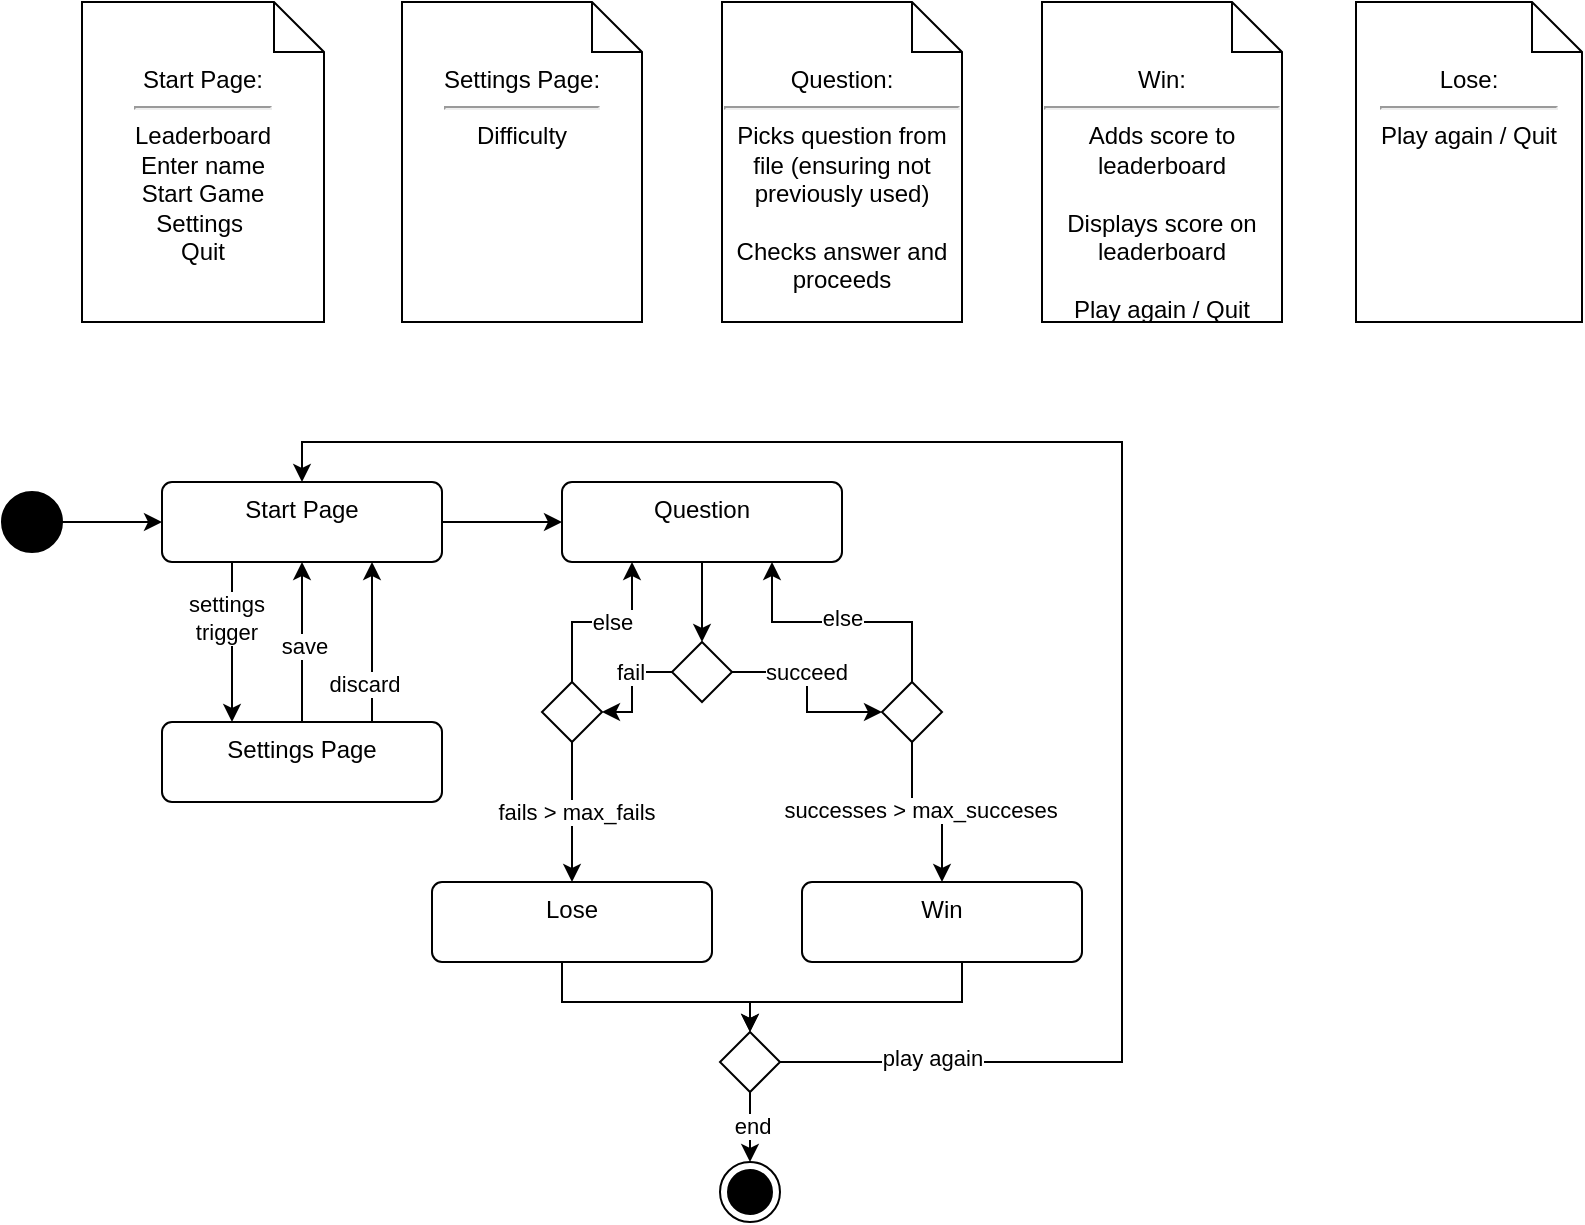<mxfile version="22.0.0" type="github">
  <diagram name="Page-1" id="EH6vzHhVtfIq1rMaXiGp">
    <mxGraphModel dx="2052" dy="1104" grid="1" gridSize="10" guides="1" tooltips="1" connect="1" arrows="1" fold="1" page="1" pageScale="1" pageWidth="827" pageHeight="1169" math="0" shadow="0">
      <root>
        <mxCell id="0" />
        <mxCell id="1" parent="0" />
        <mxCell id="173NpQcyIzZn2Q-eZ1-G-1" style="edgeStyle=orthogonalEdgeStyle;rounded=0;orthogonalLoop=1;jettySize=auto;html=1;entryX=0;entryY=0.5;entryDx=0;entryDy=0;" edge="1" parent="1" source="173NpQcyIzZn2Q-eZ1-G-2" target="173NpQcyIzZn2Q-eZ1-G-6">
          <mxGeometry relative="1" as="geometry" />
        </mxCell>
        <mxCell id="173NpQcyIzZn2Q-eZ1-G-2" value="" style="ellipse;fillColor=strokeColor;html=1;" vertex="1" parent="1">
          <mxGeometry x="40" y="285" width="30" height="30" as="geometry" />
        </mxCell>
        <mxCell id="173NpQcyIzZn2Q-eZ1-G-3" style="edgeStyle=orthogonalEdgeStyle;rounded=0;orthogonalLoop=1;jettySize=auto;html=1;exitX=0.25;exitY=1;exitDx=0;exitDy=0;entryX=0.25;entryY=0;entryDx=0;entryDy=0;" edge="1" parent="1" source="173NpQcyIzZn2Q-eZ1-G-6" target="173NpQcyIzZn2Q-eZ1-G-11">
          <mxGeometry relative="1" as="geometry" />
        </mxCell>
        <mxCell id="173NpQcyIzZn2Q-eZ1-G-4" value="settings&lt;br&gt;trigger" style="edgeLabel;html=1;align=center;verticalAlign=middle;resizable=0;points=[];" vertex="1" connectable="0" parent="173NpQcyIzZn2Q-eZ1-G-3">
          <mxGeometry x="-0.308" y="-3" relative="1" as="geometry">
            <mxPoint as="offset" />
          </mxGeometry>
        </mxCell>
        <mxCell id="173NpQcyIzZn2Q-eZ1-G-5" style="edgeStyle=orthogonalEdgeStyle;rounded=0;orthogonalLoop=1;jettySize=auto;html=1;entryX=0;entryY=0.5;entryDx=0;entryDy=0;" edge="1" parent="1" source="173NpQcyIzZn2Q-eZ1-G-6" target="173NpQcyIzZn2Q-eZ1-G-13">
          <mxGeometry relative="1" as="geometry" />
        </mxCell>
        <mxCell id="173NpQcyIzZn2Q-eZ1-G-6" value="Start Page" style="html=1;align=center;verticalAlign=top;rounded=1;absoluteArcSize=1;arcSize=10;dashed=0;whiteSpace=wrap;" vertex="1" parent="1">
          <mxGeometry x="120" y="280" width="140" height="40" as="geometry" />
        </mxCell>
        <mxCell id="173NpQcyIzZn2Q-eZ1-G-7" style="edgeStyle=orthogonalEdgeStyle;rounded=0;orthogonalLoop=1;jettySize=auto;html=1;exitX=0.5;exitY=0;exitDx=0;exitDy=0;entryX=0.5;entryY=1;entryDx=0;entryDy=0;" edge="1" parent="1" source="173NpQcyIzZn2Q-eZ1-G-11" target="173NpQcyIzZn2Q-eZ1-G-6">
          <mxGeometry relative="1" as="geometry" />
        </mxCell>
        <mxCell id="173NpQcyIzZn2Q-eZ1-G-8" value="save" style="edgeLabel;html=1;align=center;verticalAlign=middle;resizable=0;points=[];" vertex="1" connectable="0" parent="173NpQcyIzZn2Q-eZ1-G-7">
          <mxGeometry x="-0.033" y="-1" relative="1" as="geometry">
            <mxPoint as="offset" />
          </mxGeometry>
        </mxCell>
        <mxCell id="173NpQcyIzZn2Q-eZ1-G-9" style="edgeStyle=orthogonalEdgeStyle;rounded=0;orthogonalLoop=1;jettySize=auto;html=1;exitX=0.75;exitY=0;exitDx=0;exitDy=0;entryX=0.75;entryY=1;entryDx=0;entryDy=0;" edge="1" parent="1" source="173NpQcyIzZn2Q-eZ1-G-11" target="173NpQcyIzZn2Q-eZ1-G-6">
          <mxGeometry relative="1" as="geometry" />
        </mxCell>
        <mxCell id="173NpQcyIzZn2Q-eZ1-G-10" value="discard" style="edgeLabel;html=1;align=center;verticalAlign=middle;resizable=0;points=[];" vertex="1" connectable="0" parent="173NpQcyIzZn2Q-eZ1-G-9">
          <mxGeometry x="0.017" y="4" relative="1" as="geometry">
            <mxPoint y="21" as="offset" />
          </mxGeometry>
        </mxCell>
        <mxCell id="173NpQcyIzZn2Q-eZ1-G-11" value="Settings Page" style="html=1;align=center;verticalAlign=top;rounded=1;absoluteArcSize=1;arcSize=10;dashed=0;whiteSpace=wrap;" vertex="1" parent="1">
          <mxGeometry x="120" y="400" width="140" height="40" as="geometry" />
        </mxCell>
        <mxCell id="173NpQcyIzZn2Q-eZ1-G-12" style="edgeStyle=orthogonalEdgeStyle;rounded=0;orthogonalLoop=1;jettySize=auto;html=1;exitX=0.5;exitY=1;exitDx=0;exitDy=0;entryX=0.5;entryY=0;entryDx=0;entryDy=0;" edge="1" parent="1" source="173NpQcyIzZn2Q-eZ1-G-13" target="173NpQcyIzZn2Q-eZ1-G-18">
          <mxGeometry relative="1" as="geometry" />
        </mxCell>
        <mxCell id="173NpQcyIzZn2Q-eZ1-G-13" value="Question" style="html=1;align=center;verticalAlign=top;rounded=1;absoluteArcSize=1;arcSize=10;dashed=0;whiteSpace=wrap;" vertex="1" parent="1">
          <mxGeometry x="320" y="280" width="140" height="40" as="geometry" />
        </mxCell>
        <mxCell id="173NpQcyIzZn2Q-eZ1-G-14" style="edgeStyle=orthogonalEdgeStyle;rounded=0;orthogonalLoop=1;jettySize=auto;html=1;exitX=0;exitY=0.5;exitDx=0;exitDy=0;entryX=1;entryY=0.5;entryDx=0;entryDy=0;" edge="1" parent="1" source="173NpQcyIzZn2Q-eZ1-G-18" target="173NpQcyIzZn2Q-eZ1-G-28">
          <mxGeometry relative="1" as="geometry" />
        </mxCell>
        <mxCell id="173NpQcyIzZn2Q-eZ1-G-15" value="fail" style="edgeLabel;html=1;align=center;verticalAlign=middle;resizable=0;points=[];" vertex="1" connectable="0" parent="173NpQcyIzZn2Q-eZ1-G-14">
          <mxGeometry x="-0.413" y="2" relative="1" as="geometry">
            <mxPoint x="-5" y="-2" as="offset" />
          </mxGeometry>
        </mxCell>
        <mxCell id="173NpQcyIzZn2Q-eZ1-G-16" style="edgeStyle=orthogonalEdgeStyle;rounded=0;orthogonalLoop=1;jettySize=auto;html=1;exitX=1;exitY=0.5;exitDx=0;exitDy=0;entryX=0;entryY=0.5;entryDx=0;entryDy=0;" edge="1" parent="1" source="173NpQcyIzZn2Q-eZ1-G-18" target="173NpQcyIzZn2Q-eZ1-G-23">
          <mxGeometry relative="1" as="geometry" />
        </mxCell>
        <mxCell id="173NpQcyIzZn2Q-eZ1-G-17" value="succeed" style="edgeLabel;html=1;align=center;verticalAlign=middle;resizable=0;points=[];" vertex="1" connectable="0" parent="173NpQcyIzZn2Q-eZ1-G-16">
          <mxGeometry x="-0.21" y="-1" relative="1" as="geometry">
            <mxPoint as="offset" />
          </mxGeometry>
        </mxCell>
        <mxCell id="173NpQcyIzZn2Q-eZ1-G-18" value="" style="rhombus;" vertex="1" parent="1">
          <mxGeometry x="375" y="360" width="30" height="30" as="geometry" />
        </mxCell>
        <mxCell id="173NpQcyIzZn2Q-eZ1-G-19" style="edgeStyle=orthogonalEdgeStyle;rounded=0;orthogonalLoop=1;jettySize=auto;html=1;entryX=0.5;entryY=0;entryDx=0;entryDy=0;" edge="1" parent="1" source="173NpQcyIzZn2Q-eZ1-G-23" target="173NpQcyIzZn2Q-eZ1-G-32">
          <mxGeometry relative="1" as="geometry" />
        </mxCell>
        <mxCell id="173NpQcyIzZn2Q-eZ1-G-20" value="successes &amp;gt; max_succeses" style="edgeLabel;html=1;align=center;verticalAlign=middle;resizable=0;points=[];" vertex="1" connectable="0" parent="173NpQcyIzZn2Q-eZ1-G-19">
          <mxGeometry x="-0.09" y="1" relative="1" as="geometry">
            <mxPoint as="offset" />
          </mxGeometry>
        </mxCell>
        <mxCell id="173NpQcyIzZn2Q-eZ1-G-21" style="edgeStyle=orthogonalEdgeStyle;rounded=0;orthogonalLoop=1;jettySize=auto;html=1;exitX=0.5;exitY=0;exitDx=0;exitDy=0;entryX=0.75;entryY=1;entryDx=0;entryDy=0;" edge="1" parent="1" source="173NpQcyIzZn2Q-eZ1-G-23" target="173NpQcyIzZn2Q-eZ1-G-13">
          <mxGeometry relative="1" as="geometry" />
        </mxCell>
        <mxCell id="173NpQcyIzZn2Q-eZ1-G-22" value="else" style="edgeLabel;html=1;align=center;verticalAlign=middle;resizable=0;points=[];" vertex="1" connectable="0" parent="173NpQcyIzZn2Q-eZ1-G-21">
          <mxGeometry x="0.009" y="-2" relative="1" as="geometry">
            <mxPoint as="offset" />
          </mxGeometry>
        </mxCell>
        <mxCell id="173NpQcyIzZn2Q-eZ1-G-23" value="" style="rhombus;" vertex="1" parent="1">
          <mxGeometry x="480" y="380" width="30" height="30" as="geometry" />
        </mxCell>
        <mxCell id="173NpQcyIzZn2Q-eZ1-G-24" style="edgeStyle=orthogonalEdgeStyle;rounded=0;orthogonalLoop=1;jettySize=auto;html=1;exitX=0.5;exitY=1;exitDx=0;exitDy=0;entryX=0.5;entryY=0;entryDx=0;entryDy=0;" edge="1" parent="1" source="173NpQcyIzZn2Q-eZ1-G-28" target="173NpQcyIzZn2Q-eZ1-G-30">
          <mxGeometry relative="1" as="geometry" />
        </mxCell>
        <mxCell id="173NpQcyIzZn2Q-eZ1-G-25" value="fails &amp;gt; max_fails" style="edgeLabel;html=1;align=center;verticalAlign=middle;resizable=0;points=[];" vertex="1" connectable="0" parent="173NpQcyIzZn2Q-eZ1-G-24">
          <mxGeometry x="0.004" y="2" relative="1" as="geometry">
            <mxPoint as="offset" />
          </mxGeometry>
        </mxCell>
        <mxCell id="173NpQcyIzZn2Q-eZ1-G-26" style="edgeStyle=orthogonalEdgeStyle;rounded=0;orthogonalLoop=1;jettySize=auto;html=1;exitX=0.5;exitY=0;exitDx=0;exitDy=0;entryX=0.25;entryY=1;entryDx=0;entryDy=0;" edge="1" parent="1" source="173NpQcyIzZn2Q-eZ1-G-28" target="173NpQcyIzZn2Q-eZ1-G-13">
          <mxGeometry relative="1" as="geometry" />
        </mxCell>
        <mxCell id="173NpQcyIzZn2Q-eZ1-G-27" value="else" style="edgeLabel;html=1;align=center;verticalAlign=middle;resizable=0;points=[];" vertex="1" connectable="0" parent="173NpQcyIzZn2Q-eZ1-G-26">
          <mxGeometry x="0.105" relative="1" as="geometry">
            <mxPoint as="offset" />
          </mxGeometry>
        </mxCell>
        <mxCell id="173NpQcyIzZn2Q-eZ1-G-28" value="" style="rhombus;" vertex="1" parent="1">
          <mxGeometry x="310" y="380" width="30" height="30" as="geometry" />
        </mxCell>
        <mxCell id="173NpQcyIzZn2Q-eZ1-G-29" style="edgeStyle=orthogonalEdgeStyle;rounded=0;orthogonalLoop=1;jettySize=auto;html=1;entryX=0.5;entryY=0;entryDx=0;entryDy=0;" edge="1" parent="1" source="173NpQcyIzZn2Q-eZ1-G-30" target="173NpQcyIzZn2Q-eZ1-G-37">
          <mxGeometry relative="1" as="geometry">
            <Array as="points">
              <mxPoint x="320" y="540" />
              <mxPoint x="414" y="540" />
            </Array>
          </mxGeometry>
        </mxCell>
        <mxCell id="173NpQcyIzZn2Q-eZ1-G-30" value="Lose" style="html=1;align=center;verticalAlign=top;rounded=1;absoluteArcSize=1;arcSize=10;dashed=0;whiteSpace=wrap;" vertex="1" parent="1">
          <mxGeometry x="255" y="480" width="140" height="40" as="geometry" />
        </mxCell>
        <mxCell id="173NpQcyIzZn2Q-eZ1-G-31" style="edgeStyle=orthogonalEdgeStyle;rounded=0;orthogonalLoop=1;jettySize=auto;html=1;entryX=0.5;entryY=0;entryDx=0;entryDy=0;" edge="1" parent="1" source="173NpQcyIzZn2Q-eZ1-G-32" target="173NpQcyIzZn2Q-eZ1-G-37">
          <mxGeometry relative="1" as="geometry">
            <Array as="points">
              <mxPoint x="520" y="540" />
              <mxPoint x="414" y="540" />
            </Array>
          </mxGeometry>
        </mxCell>
        <mxCell id="173NpQcyIzZn2Q-eZ1-G-32" value="Win" style="html=1;align=center;verticalAlign=top;rounded=1;absoluteArcSize=1;arcSize=10;dashed=0;whiteSpace=wrap;" vertex="1" parent="1">
          <mxGeometry x="440" y="480" width="140" height="40" as="geometry" />
        </mxCell>
        <mxCell id="173NpQcyIzZn2Q-eZ1-G-33" style="edgeStyle=orthogonalEdgeStyle;rounded=0;orthogonalLoop=1;jettySize=auto;html=1;entryX=0.5;entryY=0;entryDx=0;entryDy=0;" edge="1" parent="1" source="173NpQcyIzZn2Q-eZ1-G-37" target="173NpQcyIzZn2Q-eZ1-G-38">
          <mxGeometry relative="1" as="geometry" />
        </mxCell>
        <mxCell id="173NpQcyIzZn2Q-eZ1-G-34" value="end" style="edgeLabel;html=1;align=center;verticalAlign=middle;resizable=0;points=[];" vertex="1" connectable="0" parent="173NpQcyIzZn2Q-eZ1-G-33">
          <mxGeometry x="0.187" y="1" relative="1" as="geometry">
            <mxPoint as="offset" />
          </mxGeometry>
        </mxCell>
        <mxCell id="173NpQcyIzZn2Q-eZ1-G-35" style="edgeStyle=orthogonalEdgeStyle;rounded=0;orthogonalLoop=1;jettySize=auto;html=1;entryX=0.5;entryY=0;entryDx=0;entryDy=0;" edge="1" parent="1" source="173NpQcyIzZn2Q-eZ1-G-37" target="173NpQcyIzZn2Q-eZ1-G-6">
          <mxGeometry relative="1" as="geometry">
            <Array as="points">
              <mxPoint x="600" y="570" />
              <mxPoint x="600" y="260" />
              <mxPoint x="190" y="260" />
            </Array>
          </mxGeometry>
        </mxCell>
        <mxCell id="173NpQcyIzZn2Q-eZ1-G-36" value="play again" style="edgeLabel;html=1;align=center;verticalAlign=middle;resizable=0;points=[];" vertex="1" connectable="0" parent="173NpQcyIzZn2Q-eZ1-G-35">
          <mxGeometry x="-0.842" y="2" relative="1" as="geometry">
            <mxPoint x="4" as="offset" />
          </mxGeometry>
        </mxCell>
        <mxCell id="173NpQcyIzZn2Q-eZ1-G-37" value="" style="rhombus;" vertex="1" parent="1">
          <mxGeometry x="399" y="555" width="30" height="30" as="geometry" />
        </mxCell>
        <mxCell id="173NpQcyIzZn2Q-eZ1-G-38" value="" style="ellipse;html=1;shape=endState;fillColor=strokeColor;" vertex="1" parent="1">
          <mxGeometry x="399" y="620" width="30" height="30" as="geometry" />
        </mxCell>
        <mxCell id="173NpQcyIzZn2Q-eZ1-G-39" value="Start Page:&lt;hr&gt;&lt;span style=&quot;background-color: initial;&quot;&gt;Leaderboard&lt;/span&gt;&lt;br&gt;&lt;span style=&quot;background-color: initial;&quot;&gt;Enter name&lt;/span&gt;&lt;br&gt;&lt;span style=&quot;background-color: initial;&quot;&gt;Start Game&lt;/span&gt;&lt;br&gt;&lt;span style=&quot;background-color: initial;&quot;&gt;Settings&amp;nbsp;&lt;/span&gt;&lt;br&gt;&lt;span style=&quot;background-color: initial;&quot;&gt;Quit&lt;/span&gt;" style="shape=note2;boundedLbl=1;whiteSpace=wrap;html=1;size=25;verticalAlign=top;align=center;" vertex="1" parent="1">
          <mxGeometry x="80" y="40" width="121" height="160" as="geometry" />
        </mxCell>
        <mxCell id="173NpQcyIzZn2Q-eZ1-G-40" value="Settings Page:&lt;hr&gt;Difficulty" style="shape=note2;boundedLbl=1;whiteSpace=wrap;html=1;size=25;verticalAlign=top;align=center;" vertex="1" parent="1">
          <mxGeometry x="240" y="40" width="120" height="160" as="geometry" />
        </mxCell>
        <mxCell id="173NpQcyIzZn2Q-eZ1-G-41" value="Question:&lt;hr&gt;Picks question from file (ensuring not previously used)&lt;br&gt;&lt;br&gt;Checks answer and proceeds" style="shape=note2;boundedLbl=1;whiteSpace=wrap;html=1;size=25;verticalAlign=top;align=center;" vertex="1" parent="1">
          <mxGeometry x="400" y="40" width="120" height="160" as="geometry" />
        </mxCell>
        <mxCell id="173NpQcyIzZn2Q-eZ1-G-42" value="Win:&lt;hr&gt;Adds score to leaderboard&lt;br&gt;&lt;br&gt;Displays score on leaderboard&lt;br&gt;&lt;br&gt;Play again / Quit" style="shape=note2;boundedLbl=1;whiteSpace=wrap;html=1;size=25;verticalAlign=top;align=center;" vertex="1" parent="1">
          <mxGeometry x="560" y="40" width="120" height="160" as="geometry" />
        </mxCell>
        <mxCell id="173NpQcyIzZn2Q-eZ1-G-43" value="Lose:&lt;br&gt;&lt;hr&gt;Play again / Quit" style="shape=note2;boundedLbl=1;whiteSpace=wrap;html=1;size=25;verticalAlign=top;align=center;" vertex="1" parent="1">
          <mxGeometry x="717" y="40" width="113" height="160" as="geometry" />
        </mxCell>
      </root>
    </mxGraphModel>
  </diagram>
</mxfile>
